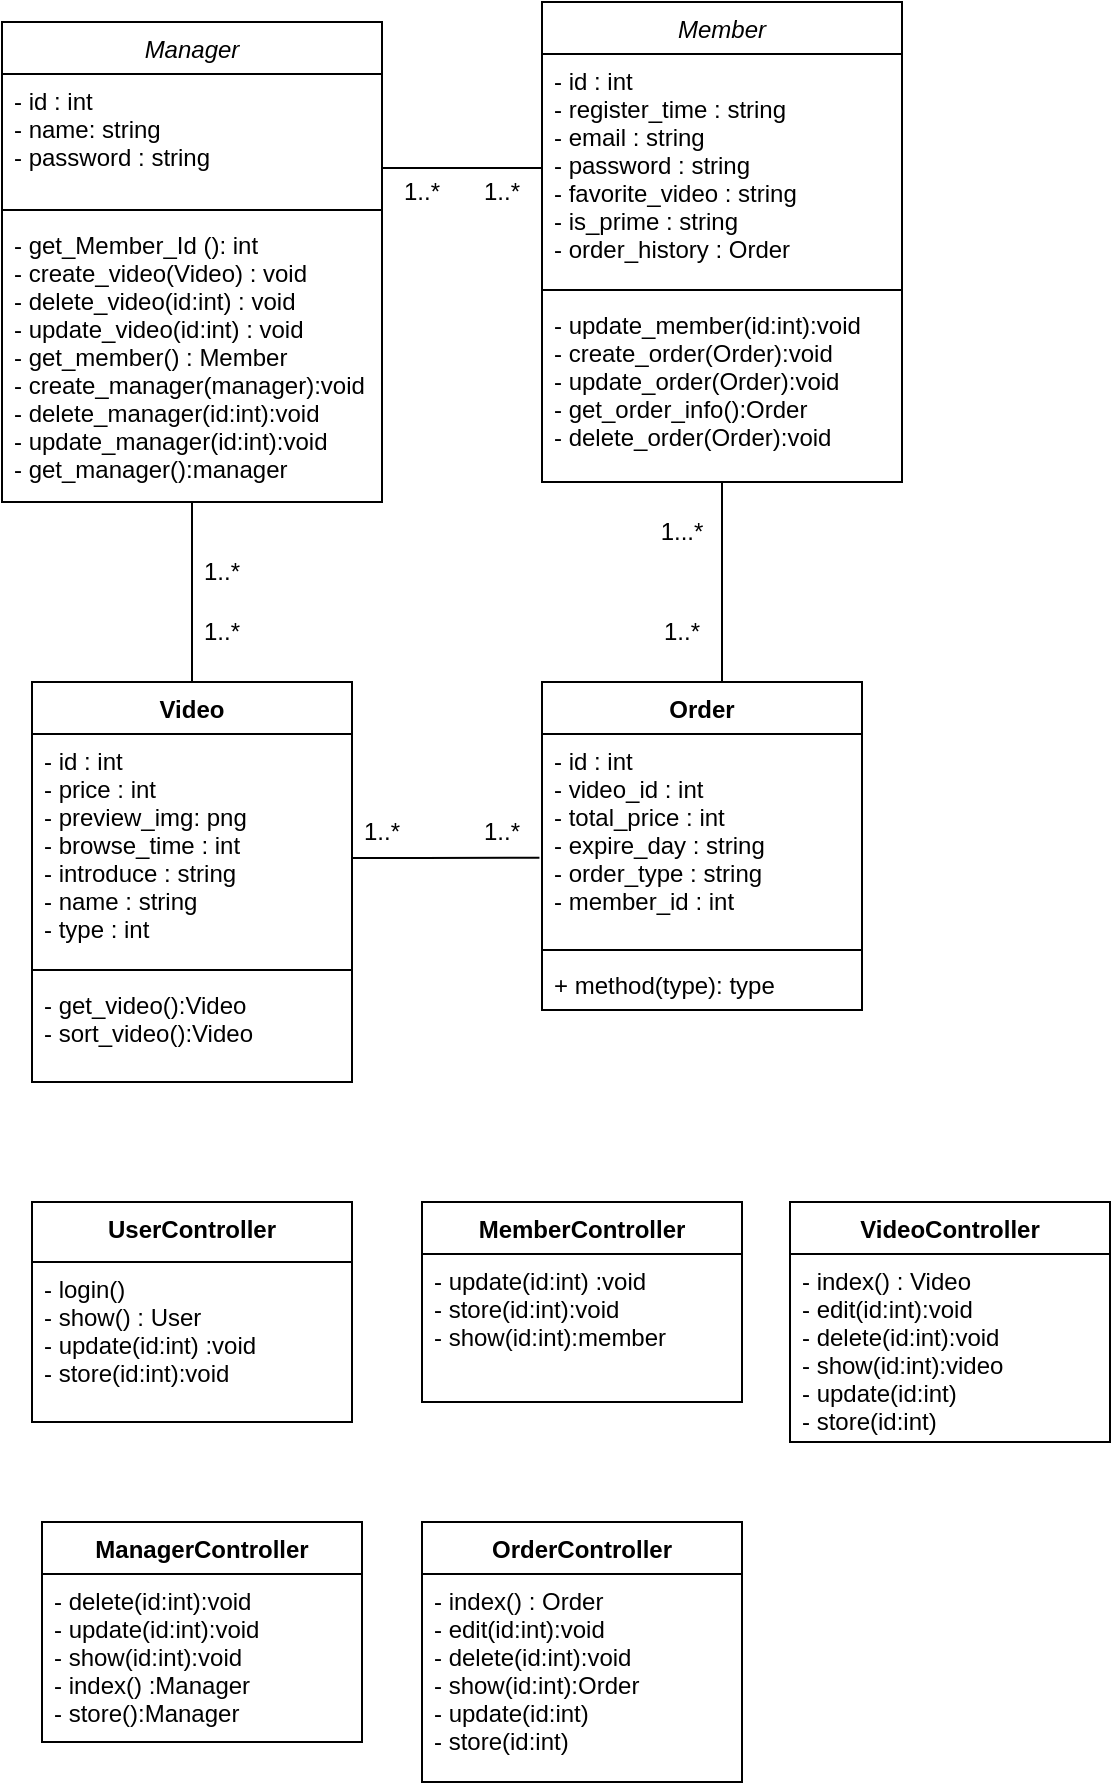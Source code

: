 <mxfile version="15.5.6" type="github">
  <diagram id="C5RBs43oDa-KdzZeNtuy" name="Page-1">
    <mxGraphModel dx="981" dy="548" grid="1" gridSize="10" guides="1" tooltips="1" connect="1" arrows="1" fold="1" page="1" pageScale="1" pageWidth="827" pageHeight="1169" math="0" shadow="0">
      <root>
        <mxCell id="WIyWlLk6GJQsqaUBKTNV-0" />
        <mxCell id="WIyWlLk6GJQsqaUBKTNV-1" parent="WIyWlLk6GJQsqaUBKTNV-0" />
        <mxCell id="o_LKCgOX1JAMIY1ihnsy-7" style="edgeStyle=orthogonalEdgeStyle;rounded=0;orthogonalLoop=1;jettySize=auto;html=1;exitX=0.5;exitY=1;exitDx=0;exitDy=0;endArrow=none;endFill=0;" edge="1" parent="WIyWlLk6GJQsqaUBKTNV-1" source="zkfFHV4jXpPFQw0GAbJ--0" target="o_LKCgOX1JAMIY1ihnsy-8">
          <mxGeometry relative="1" as="geometry">
            <mxPoint x="300" y="490" as="targetPoint" />
            <Array as="points">
              <mxPoint x="380" y="440" />
              <mxPoint x="380" y="440" />
            </Array>
          </mxGeometry>
        </mxCell>
        <mxCell id="zkfFHV4jXpPFQw0GAbJ--0" value="Member" style="swimlane;fontStyle=2;align=center;verticalAlign=top;childLayout=stackLayout;horizontal=1;startSize=26;horizontalStack=0;resizeParent=1;resizeLast=0;collapsible=1;marginBottom=0;rounded=0;shadow=0;strokeWidth=1;" parent="WIyWlLk6GJQsqaUBKTNV-1" vertex="1">
          <mxGeometry x="290" y="120" width="180" height="240" as="geometry">
            <mxRectangle x="230" y="140" width="160" height="26" as="alternateBounds" />
          </mxGeometry>
        </mxCell>
        <mxCell id="zkfFHV4jXpPFQw0GAbJ--1" value="- id : int&#xa;- register_time : string&#xa;- email : string&#xa;- password : string&#xa;- favorite_video : string &#xa;- is_prime : string&#xa;- order_history : Order&#xa;" style="text;align=left;verticalAlign=top;spacingLeft=4;spacingRight=4;overflow=hidden;rotatable=0;points=[[0,0.5],[1,0.5]];portConstraint=eastwest;" parent="zkfFHV4jXpPFQw0GAbJ--0" vertex="1">
          <mxGeometry y="26" width="180" height="114" as="geometry" />
        </mxCell>
        <mxCell id="zkfFHV4jXpPFQw0GAbJ--4" value="" style="line;html=1;strokeWidth=1;align=left;verticalAlign=middle;spacingTop=-1;spacingLeft=3;spacingRight=3;rotatable=0;labelPosition=right;points=[];portConstraint=eastwest;" parent="zkfFHV4jXpPFQw0GAbJ--0" vertex="1">
          <mxGeometry y="140" width="180" height="8" as="geometry" />
        </mxCell>
        <mxCell id="o_LKCgOX1JAMIY1ihnsy-14" value="- update_member(id:int):void&#xa;- create_order(Order):void&#xa;- update_order(Order):void &#xa;- get_order_info():Order&#xa;- delete_order(Order):void" style="text;strokeColor=none;fillColor=none;align=left;verticalAlign=top;spacingLeft=4;spacingRight=4;overflow=hidden;rotatable=0;points=[[0,0.5],[1,0.5]];portConstraint=eastwest;" vertex="1" parent="zkfFHV4jXpPFQw0GAbJ--0">
          <mxGeometry y="148" width="180" height="92" as="geometry" />
        </mxCell>
        <mxCell id="o_LKCgOX1JAMIY1ihnsy-4" value="1...*" style="text;html=1;strokeColor=none;fillColor=none;align=center;verticalAlign=middle;whiteSpace=wrap;rounded=0;" vertex="1" parent="WIyWlLk6GJQsqaUBKTNV-1">
          <mxGeometry x="350" y="380" width="20" height="10" as="geometry" />
        </mxCell>
        <mxCell id="o_LKCgOX1JAMIY1ihnsy-8" value="Order" style="swimlane;fontStyle=1;align=center;verticalAlign=top;childLayout=stackLayout;horizontal=1;startSize=26;horizontalStack=0;resizeParent=1;resizeParentMax=0;resizeLast=0;collapsible=1;marginBottom=0;" vertex="1" parent="WIyWlLk6GJQsqaUBKTNV-1">
          <mxGeometry x="290" y="460" width="160" height="164" as="geometry" />
        </mxCell>
        <mxCell id="o_LKCgOX1JAMIY1ihnsy-9" value="- id : int&#xa;- video_id : int&#xa;- total_price : int&#xa;- expire_day : string&#xa;- order_type : string&#xa;- member_id : int" style="text;strokeColor=none;fillColor=none;align=left;verticalAlign=top;spacingLeft=4;spacingRight=4;overflow=hidden;rotatable=0;points=[[0,0.5],[1,0.5]];portConstraint=eastwest;" vertex="1" parent="o_LKCgOX1JAMIY1ihnsy-8">
          <mxGeometry y="26" width="160" height="104" as="geometry" />
        </mxCell>
        <mxCell id="o_LKCgOX1JAMIY1ihnsy-10" value="" style="line;strokeWidth=1;fillColor=none;align=left;verticalAlign=middle;spacingTop=-1;spacingLeft=3;spacingRight=3;rotatable=0;labelPosition=right;points=[];portConstraint=eastwest;" vertex="1" parent="o_LKCgOX1JAMIY1ihnsy-8">
          <mxGeometry y="130" width="160" height="8" as="geometry" />
        </mxCell>
        <mxCell id="o_LKCgOX1JAMIY1ihnsy-11" value="+ method(type): type" style="text;strokeColor=none;fillColor=none;align=left;verticalAlign=top;spacingLeft=4;spacingRight=4;overflow=hidden;rotatable=0;points=[[0,0.5],[1,0.5]];portConstraint=eastwest;" vertex="1" parent="o_LKCgOX1JAMIY1ihnsy-8">
          <mxGeometry y="138" width="160" height="26" as="geometry" />
        </mxCell>
        <mxCell id="o_LKCgOX1JAMIY1ihnsy-13" value="1..*" style="text;html=1;strokeColor=none;fillColor=none;align=center;verticalAlign=middle;whiteSpace=wrap;rounded=0;" vertex="1" parent="WIyWlLk6GJQsqaUBKTNV-1">
          <mxGeometry x="350" y="430" width="20" height="10" as="geometry" />
        </mxCell>
        <mxCell id="o_LKCgOX1JAMIY1ihnsy-15" value="Manager" style="swimlane;fontStyle=2;align=center;verticalAlign=top;childLayout=stackLayout;horizontal=1;startSize=26;horizontalStack=0;resizeParent=1;resizeLast=0;collapsible=1;marginBottom=0;rounded=0;shadow=0;strokeWidth=1;" vertex="1" parent="WIyWlLk6GJQsqaUBKTNV-1">
          <mxGeometry x="20" y="130" width="190" height="240" as="geometry">
            <mxRectangle x="230" y="140" width="160" height="26" as="alternateBounds" />
          </mxGeometry>
        </mxCell>
        <mxCell id="o_LKCgOX1JAMIY1ihnsy-16" value="- id : int&#xa;- name: string&#xa;- password : string &#xa;" style="text;align=left;verticalAlign=top;spacingLeft=4;spacingRight=4;overflow=hidden;rotatable=0;points=[[0,0.5],[1,0.5]];portConstraint=eastwest;" vertex="1" parent="o_LKCgOX1JAMIY1ihnsy-15">
          <mxGeometry y="26" width="190" height="64" as="geometry" />
        </mxCell>
        <mxCell id="o_LKCgOX1JAMIY1ihnsy-17" value="" style="line;html=1;strokeWidth=1;align=left;verticalAlign=middle;spacingTop=-1;spacingLeft=3;spacingRight=3;rotatable=0;labelPosition=right;points=[];portConstraint=eastwest;" vertex="1" parent="o_LKCgOX1JAMIY1ihnsy-15">
          <mxGeometry y="90" width="190" height="8" as="geometry" />
        </mxCell>
        <mxCell id="o_LKCgOX1JAMIY1ihnsy-18" value="- get_Member_Id (): int&#xa;- create_video(Video) : void&#xa;- delete_video(id:int) : void&#xa;- update_video(id:int) : void&#xa;- get_member() : Member&#xa;- create_manager(manager):void&#xa;- delete_manager(id:int):void&#xa;- update_manager(id:int):void&#xa;- get_manager():manager" style="text;strokeColor=none;fillColor=none;align=left;verticalAlign=top;spacingLeft=4;spacingRight=4;overflow=hidden;rotatable=0;points=[[0,0.5],[1,0.5]];portConstraint=eastwest;" vertex="1" parent="o_LKCgOX1JAMIY1ihnsy-15">
          <mxGeometry y="98" width="190" height="142" as="geometry" />
        </mxCell>
        <mxCell id="o_LKCgOX1JAMIY1ihnsy-19" style="edgeStyle=orthogonalEdgeStyle;rounded=0;orthogonalLoop=1;jettySize=auto;html=1;entryX=0;entryY=0.5;entryDx=0;entryDy=0;endArrow=none;endFill=0;" edge="1" parent="WIyWlLk6GJQsqaUBKTNV-1" source="o_LKCgOX1JAMIY1ihnsy-16" target="zkfFHV4jXpPFQw0GAbJ--1">
          <mxGeometry relative="1" as="geometry">
            <Array as="points">
              <mxPoint x="210" y="218" />
            </Array>
          </mxGeometry>
        </mxCell>
        <mxCell id="o_LKCgOX1JAMIY1ihnsy-20" value="1..*" style="text;html=1;strokeColor=none;fillColor=none;align=center;verticalAlign=middle;whiteSpace=wrap;rounded=0;" vertex="1" parent="WIyWlLk6GJQsqaUBKTNV-1">
          <mxGeometry x="220" y="210" width="20" height="10" as="geometry" />
        </mxCell>
        <mxCell id="o_LKCgOX1JAMIY1ihnsy-21" value="1..*" style="text;html=1;strokeColor=none;fillColor=none;align=center;verticalAlign=middle;whiteSpace=wrap;rounded=0;" vertex="1" parent="WIyWlLk6GJQsqaUBKTNV-1">
          <mxGeometry x="260" y="210" width="20" height="10" as="geometry" />
        </mxCell>
        <mxCell id="o_LKCgOX1JAMIY1ihnsy-27" style="edgeStyle=orthogonalEdgeStyle;rounded=0;orthogonalLoop=1;jettySize=auto;html=1;entryX=0.5;entryY=1;entryDx=0;entryDy=0;endArrow=none;endFill=0;" edge="1" parent="WIyWlLk6GJQsqaUBKTNV-1" source="o_LKCgOX1JAMIY1ihnsy-22" target="o_LKCgOX1JAMIY1ihnsy-15">
          <mxGeometry relative="1" as="geometry" />
        </mxCell>
        <mxCell id="o_LKCgOX1JAMIY1ihnsy-22" value="Video" style="swimlane;fontStyle=1;align=center;verticalAlign=top;childLayout=stackLayout;horizontal=1;startSize=26;horizontalStack=0;resizeParent=1;resizeParentMax=0;resizeLast=0;collapsible=1;marginBottom=0;" vertex="1" parent="WIyWlLk6GJQsqaUBKTNV-1">
          <mxGeometry x="35" y="460" width="160" height="200" as="geometry" />
        </mxCell>
        <mxCell id="o_LKCgOX1JAMIY1ihnsy-23" value="- id : int&#xa;- price : int&#xa;- preview_img: png&#xa;- browse_time : int&#xa;- introduce : string&#xa;- name : string&#xa;- type : int" style="text;strokeColor=none;fillColor=none;align=left;verticalAlign=top;spacingLeft=4;spacingRight=4;overflow=hidden;rotatable=0;points=[[0,0.5],[1,0.5]];portConstraint=eastwest;" vertex="1" parent="o_LKCgOX1JAMIY1ihnsy-22">
          <mxGeometry y="26" width="160" height="114" as="geometry" />
        </mxCell>
        <mxCell id="o_LKCgOX1JAMIY1ihnsy-24" value="" style="line;strokeWidth=1;fillColor=none;align=left;verticalAlign=middle;spacingTop=-1;spacingLeft=3;spacingRight=3;rotatable=0;labelPosition=right;points=[];portConstraint=eastwest;" vertex="1" parent="o_LKCgOX1JAMIY1ihnsy-22">
          <mxGeometry y="140" width="160" height="8" as="geometry" />
        </mxCell>
        <mxCell id="o_LKCgOX1JAMIY1ihnsy-25" value="- get_video():Video&#xa;- sort_video():Video" style="text;strokeColor=none;fillColor=none;align=left;verticalAlign=top;spacingLeft=4;spacingRight=4;overflow=hidden;rotatable=0;points=[[0,0.5],[1,0.5]];portConstraint=eastwest;" vertex="1" parent="o_LKCgOX1JAMIY1ihnsy-22">
          <mxGeometry y="148" width="160" height="52" as="geometry" />
        </mxCell>
        <mxCell id="o_LKCgOX1JAMIY1ihnsy-26" style="edgeStyle=orthogonalEdgeStyle;rounded=0;orthogonalLoop=1;jettySize=auto;html=1;entryX=-0.008;entryY=0.595;entryDx=0;entryDy=0;entryPerimeter=0;endArrow=none;endFill=0;" edge="1" parent="WIyWlLk6GJQsqaUBKTNV-1" source="o_LKCgOX1JAMIY1ihnsy-23" target="o_LKCgOX1JAMIY1ihnsy-9">
          <mxGeometry relative="1" as="geometry">
            <Array as="points">
              <mxPoint x="230" y="548" />
              <mxPoint x="230" y="548" />
            </Array>
          </mxGeometry>
        </mxCell>
        <mxCell id="o_LKCgOX1JAMIY1ihnsy-28" value="1..*" style="text;html=1;strokeColor=none;fillColor=none;align=center;verticalAlign=middle;whiteSpace=wrap;rounded=0;" vertex="1" parent="WIyWlLk6GJQsqaUBKTNV-1">
          <mxGeometry x="120" y="400" width="20" height="10" as="geometry" />
        </mxCell>
        <mxCell id="o_LKCgOX1JAMIY1ihnsy-29" value="1..*" style="text;html=1;strokeColor=none;fillColor=none;align=center;verticalAlign=middle;whiteSpace=wrap;rounded=0;" vertex="1" parent="WIyWlLk6GJQsqaUBKTNV-1">
          <mxGeometry x="120" y="430" width="20" height="10" as="geometry" />
        </mxCell>
        <mxCell id="o_LKCgOX1JAMIY1ihnsy-30" value="1..*" style="text;html=1;strokeColor=none;fillColor=none;align=center;verticalAlign=middle;whiteSpace=wrap;rounded=0;" vertex="1" parent="WIyWlLk6GJQsqaUBKTNV-1">
          <mxGeometry x="260" y="530" width="20" height="10" as="geometry" />
        </mxCell>
        <mxCell id="o_LKCgOX1JAMIY1ihnsy-31" value="1..*" style="text;html=1;strokeColor=none;fillColor=none;align=center;verticalAlign=middle;whiteSpace=wrap;rounded=0;" vertex="1" parent="WIyWlLk6GJQsqaUBKTNV-1">
          <mxGeometry x="200" y="530" width="20" height="10" as="geometry" />
        </mxCell>
        <mxCell id="o_LKCgOX1JAMIY1ihnsy-32" value="UserController" style="swimlane;fontStyle=1;align=center;verticalAlign=top;childLayout=stackLayout;horizontal=1;startSize=30;horizontalStack=0;resizeParent=1;resizeParentMax=0;resizeLast=0;collapsible=1;marginBottom=0;" vertex="1" parent="WIyWlLk6GJQsqaUBKTNV-1">
          <mxGeometry x="35" y="720" width="160" height="110" as="geometry" />
        </mxCell>
        <mxCell id="o_LKCgOX1JAMIY1ihnsy-35" value="- login()&#xa;- show() : User&#xa;- update(id:int) :void&#xa;- store(id:int):void&#xa;&#xa;" style="text;strokeColor=none;fillColor=none;align=left;verticalAlign=top;spacingLeft=4;spacingRight=4;overflow=hidden;rotatable=0;points=[[0,0.5],[1,0.5]];portConstraint=eastwest;" vertex="1" parent="o_LKCgOX1JAMIY1ihnsy-32">
          <mxGeometry y="30" width="160" height="80" as="geometry" />
        </mxCell>
        <mxCell id="o_LKCgOX1JAMIY1ihnsy-36" value="MemberController" style="swimlane;fontStyle=1;align=center;verticalAlign=top;childLayout=stackLayout;horizontal=1;startSize=26;horizontalStack=0;resizeParent=1;resizeParentMax=0;resizeLast=0;collapsible=1;marginBottom=0;" vertex="1" parent="WIyWlLk6GJQsqaUBKTNV-1">
          <mxGeometry x="230" y="720" width="160" height="100" as="geometry" />
        </mxCell>
        <mxCell id="o_LKCgOX1JAMIY1ihnsy-56" value="- update(id:int) :void&#xa;- store(id:int):void&#xa;- show(id:int):member&#xa;" style="text;strokeColor=none;fillColor=none;align=left;verticalAlign=top;spacingLeft=4;spacingRight=4;overflow=hidden;rotatable=0;points=[[0,0.5],[1,0.5]];portConstraint=eastwest;" vertex="1" parent="o_LKCgOX1JAMIY1ihnsy-36">
          <mxGeometry y="26" width="160" height="74" as="geometry" />
        </mxCell>
        <mxCell id="o_LKCgOX1JAMIY1ihnsy-40" value="VideoController" style="swimlane;fontStyle=1;align=center;verticalAlign=top;childLayout=stackLayout;horizontal=1;startSize=26;horizontalStack=0;resizeParent=1;resizeParentMax=0;resizeLast=0;collapsible=1;marginBottom=0;" vertex="1" parent="WIyWlLk6GJQsqaUBKTNV-1">
          <mxGeometry x="414" y="720" width="160" height="120" as="geometry" />
        </mxCell>
        <mxCell id="o_LKCgOX1JAMIY1ihnsy-43" value="- index() : Video&#xa;- edit(id:int):void&#xa;- delete(id:int):void&#xa;- show(id:int):video&#xa;- update(id:int)&#xa;- store(id:int)" style="text;strokeColor=none;fillColor=none;align=left;verticalAlign=top;spacingLeft=4;spacingRight=4;overflow=hidden;rotatable=0;points=[[0,0.5],[1,0.5]];portConstraint=eastwest;" vertex="1" parent="o_LKCgOX1JAMIY1ihnsy-40">
          <mxGeometry y="26" width="160" height="94" as="geometry" />
        </mxCell>
        <mxCell id="o_LKCgOX1JAMIY1ihnsy-44" value="ManagerController" style="swimlane;fontStyle=1;align=center;verticalAlign=top;childLayout=stackLayout;horizontal=1;startSize=26;horizontalStack=0;resizeParent=1;resizeParentMax=0;resizeLast=0;collapsible=1;marginBottom=0;" vertex="1" parent="WIyWlLk6GJQsqaUBKTNV-1">
          <mxGeometry x="40" y="880" width="160" height="110" as="geometry" />
        </mxCell>
        <mxCell id="o_LKCgOX1JAMIY1ihnsy-47" value="- delete(id:int):void&#xa;- update(id:int):void&#xa;- show(id:int):void&#xa;- index() :Manager&#xa;- store():Manager" style="text;strokeColor=none;fillColor=none;align=left;verticalAlign=top;spacingLeft=4;spacingRight=4;overflow=hidden;rotatable=0;points=[[0,0.5],[1,0.5]];portConstraint=eastwest;" vertex="1" parent="o_LKCgOX1JAMIY1ihnsy-44">
          <mxGeometry y="26" width="160" height="84" as="geometry" />
        </mxCell>
        <mxCell id="o_LKCgOX1JAMIY1ihnsy-52" value="OrderController" style="swimlane;fontStyle=1;align=center;verticalAlign=top;childLayout=stackLayout;horizontal=1;startSize=26;horizontalStack=0;resizeParent=1;resizeParentMax=0;resizeLast=0;collapsible=1;marginBottom=0;" vertex="1" parent="WIyWlLk6GJQsqaUBKTNV-1">
          <mxGeometry x="230" y="880" width="160" height="130" as="geometry" />
        </mxCell>
        <mxCell id="o_LKCgOX1JAMIY1ihnsy-55" value="- index() : Order&#xa;- edit(id:int):void&#xa;- delete(id:int):void&#xa;- show(id:int):Order&#xa;- update(id:int)&#xa;- store(id:int)" style="text;strokeColor=none;fillColor=none;align=left;verticalAlign=top;spacingLeft=4;spacingRight=4;overflow=hidden;rotatable=0;points=[[0,0.5],[1,0.5]];portConstraint=eastwest;" vertex="1" parent="o_LKCgOX1JAMIY1ihnsy-52">
          <mxGeometry y="26" width="160" height="104" as="geometry" />
        </mxCell>
      </root>
    </mxGraphModel>
  </diagram>
</mxfile>

